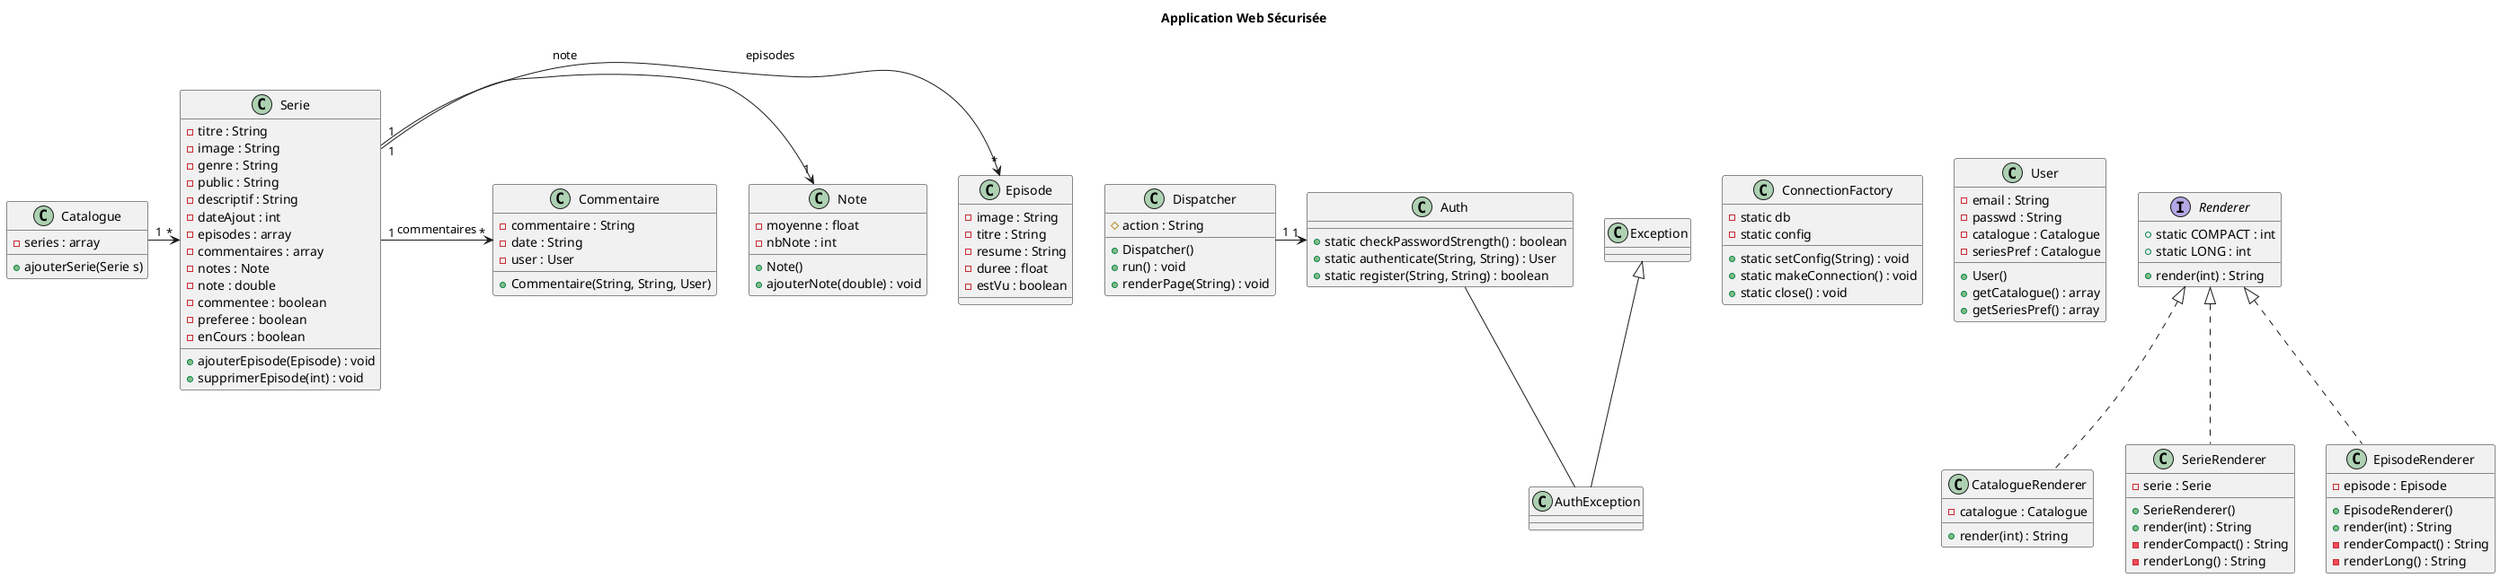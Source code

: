 @startuml

title Application Web Sécurisée


class ConnectionFactory {
  -static db
  -static config
  +static setConfig(String) : void
  +static makeConnection() : void
  +static close() : void
}

class Dispatcher {
  #action : String
  +Dispatcher()
  +run() : void
  +renderPage(String) : void
}

class Auth {
  +static checkPasswordStrength() : boolean
  +static authenticate(String, String) : User
  +static register(String, String) : boolean
}

class AuthException extends Exception {
}

class User {
  -email : String
  -passwd : String
  -catalogue : Catalogue
  -seriesPref : Catalogue

  +User()
  +getCatalogue() : array
  +getSeriesPref() : array
}

class Catalogue {
  - series : array
  + ajouterSerie(Serie s)
}

class Serie {
  -titre : String
  -image : String
  -genre : String
  -public : String
  -descriptif : String
  -dateAjout : int
  -episodes : array
  -commentaires : array
  -notes : Note
  -note : double
  -commentee : boolean
  -preferee : boolean
  -enCours : boolean
  +ajouterEpisode(Episode) : void
  +supprimerEpisode(int) : void

}

class Episode {
  -image : String
  -titre : String
  -resume : String
  -duree : float
  -estVu : boolean
}

class Commentaire {
  -commentaire : String
  -date : String
  -user : User
  +Commentaire(String, String, User)
}

class Note {
  -moyenne : float
  -nbNote : int
  +Note()
  +ajouterNote(double) : void
}

interface Renderer {
  +static COMPACT : int
  +static LONG : int

  +render(int) : String
}

class CatalogueRenderer implements Renderer {
  -catalogue : Catalogue
  +render(int) : String
}

class SerieRenderer implements Renderer {
  -serie : Serie
  +SerieRenderer()
  +render(int) : String
  -renderCompact() : String
  -renderLong() : String
}

class EpisodeRenderer implements Renderer {
  -episode : Episode
  +EpisodeRenderer()
  +render(int) : String
  -renderCompact() : String
  -renderLong() : String
}

Catalogue "1" -> "*" Serie
Serie "1" -> "*" Episode : episodes
Serie "1" -> "1" Note : note
Serie "1" -> "*" Commentaire : commentaires
Auth -- AuthException
Dispatcher "1" -> "1" Auth

@enduml